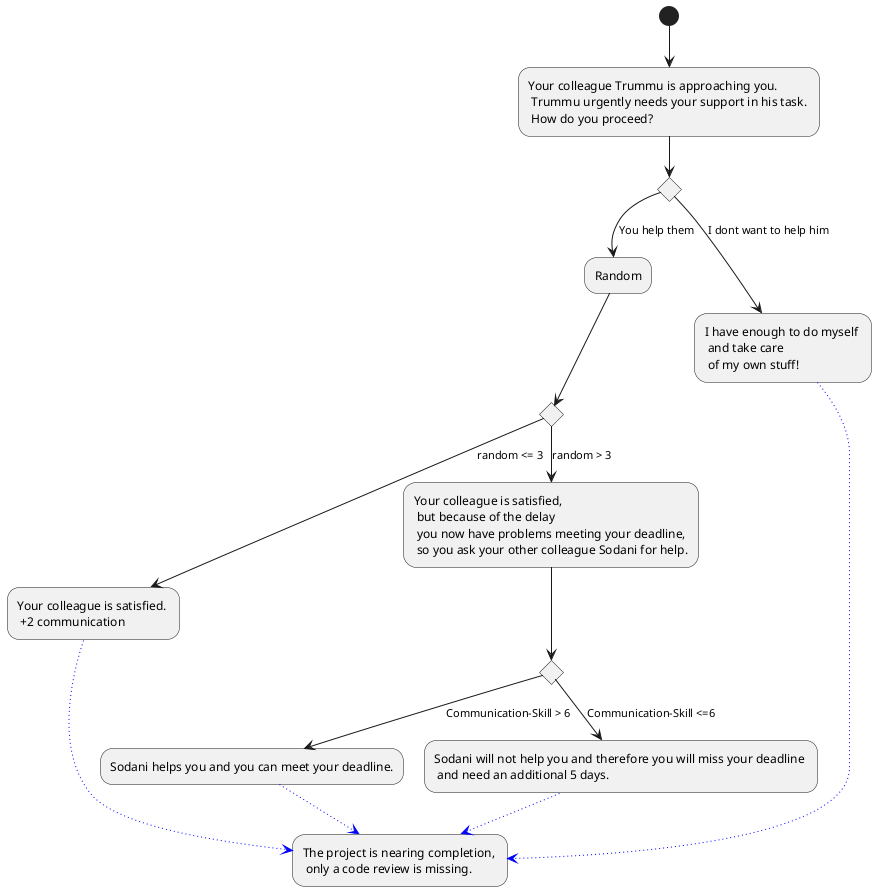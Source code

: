 @startuml
(*) --> "Your colleague Trummu is approaching you.\n Trummu urgently needs your support in his task. \n How do you proceed?"
if "" then 
--> [You help them] "Random"
if "" then
--> [random <= 3] "Your colleague is satisfied. \n +2 communication" as a
else
--> [random > 3] "Your colleague is satisfied, \n but because of the delay \n you now have problems meeting your deadline, \n so you ask your other colleague Sodani for help." as b
if "" then 
--> [Communication-Skill > 6] "Sodani helps you and you can meet your deadline." as c
else
--> [Communication-Skill <=6] "Sodani will not help you and therefore you will miss your deadline \n and need an additional 5 days."
-[#blue,dotted]-> "The project is nearing completion, \n only a code review is missing." as ende
endif
endif
else
--> [I dont want to help him] "I have enough to do myself \n and take care \n of my own stuff!" as assi
endif
a -[#blue,dotted]-> ende
c -[#blue,dotted]-> ende
assi -[#blue,dotted]-> ende
@enduml
